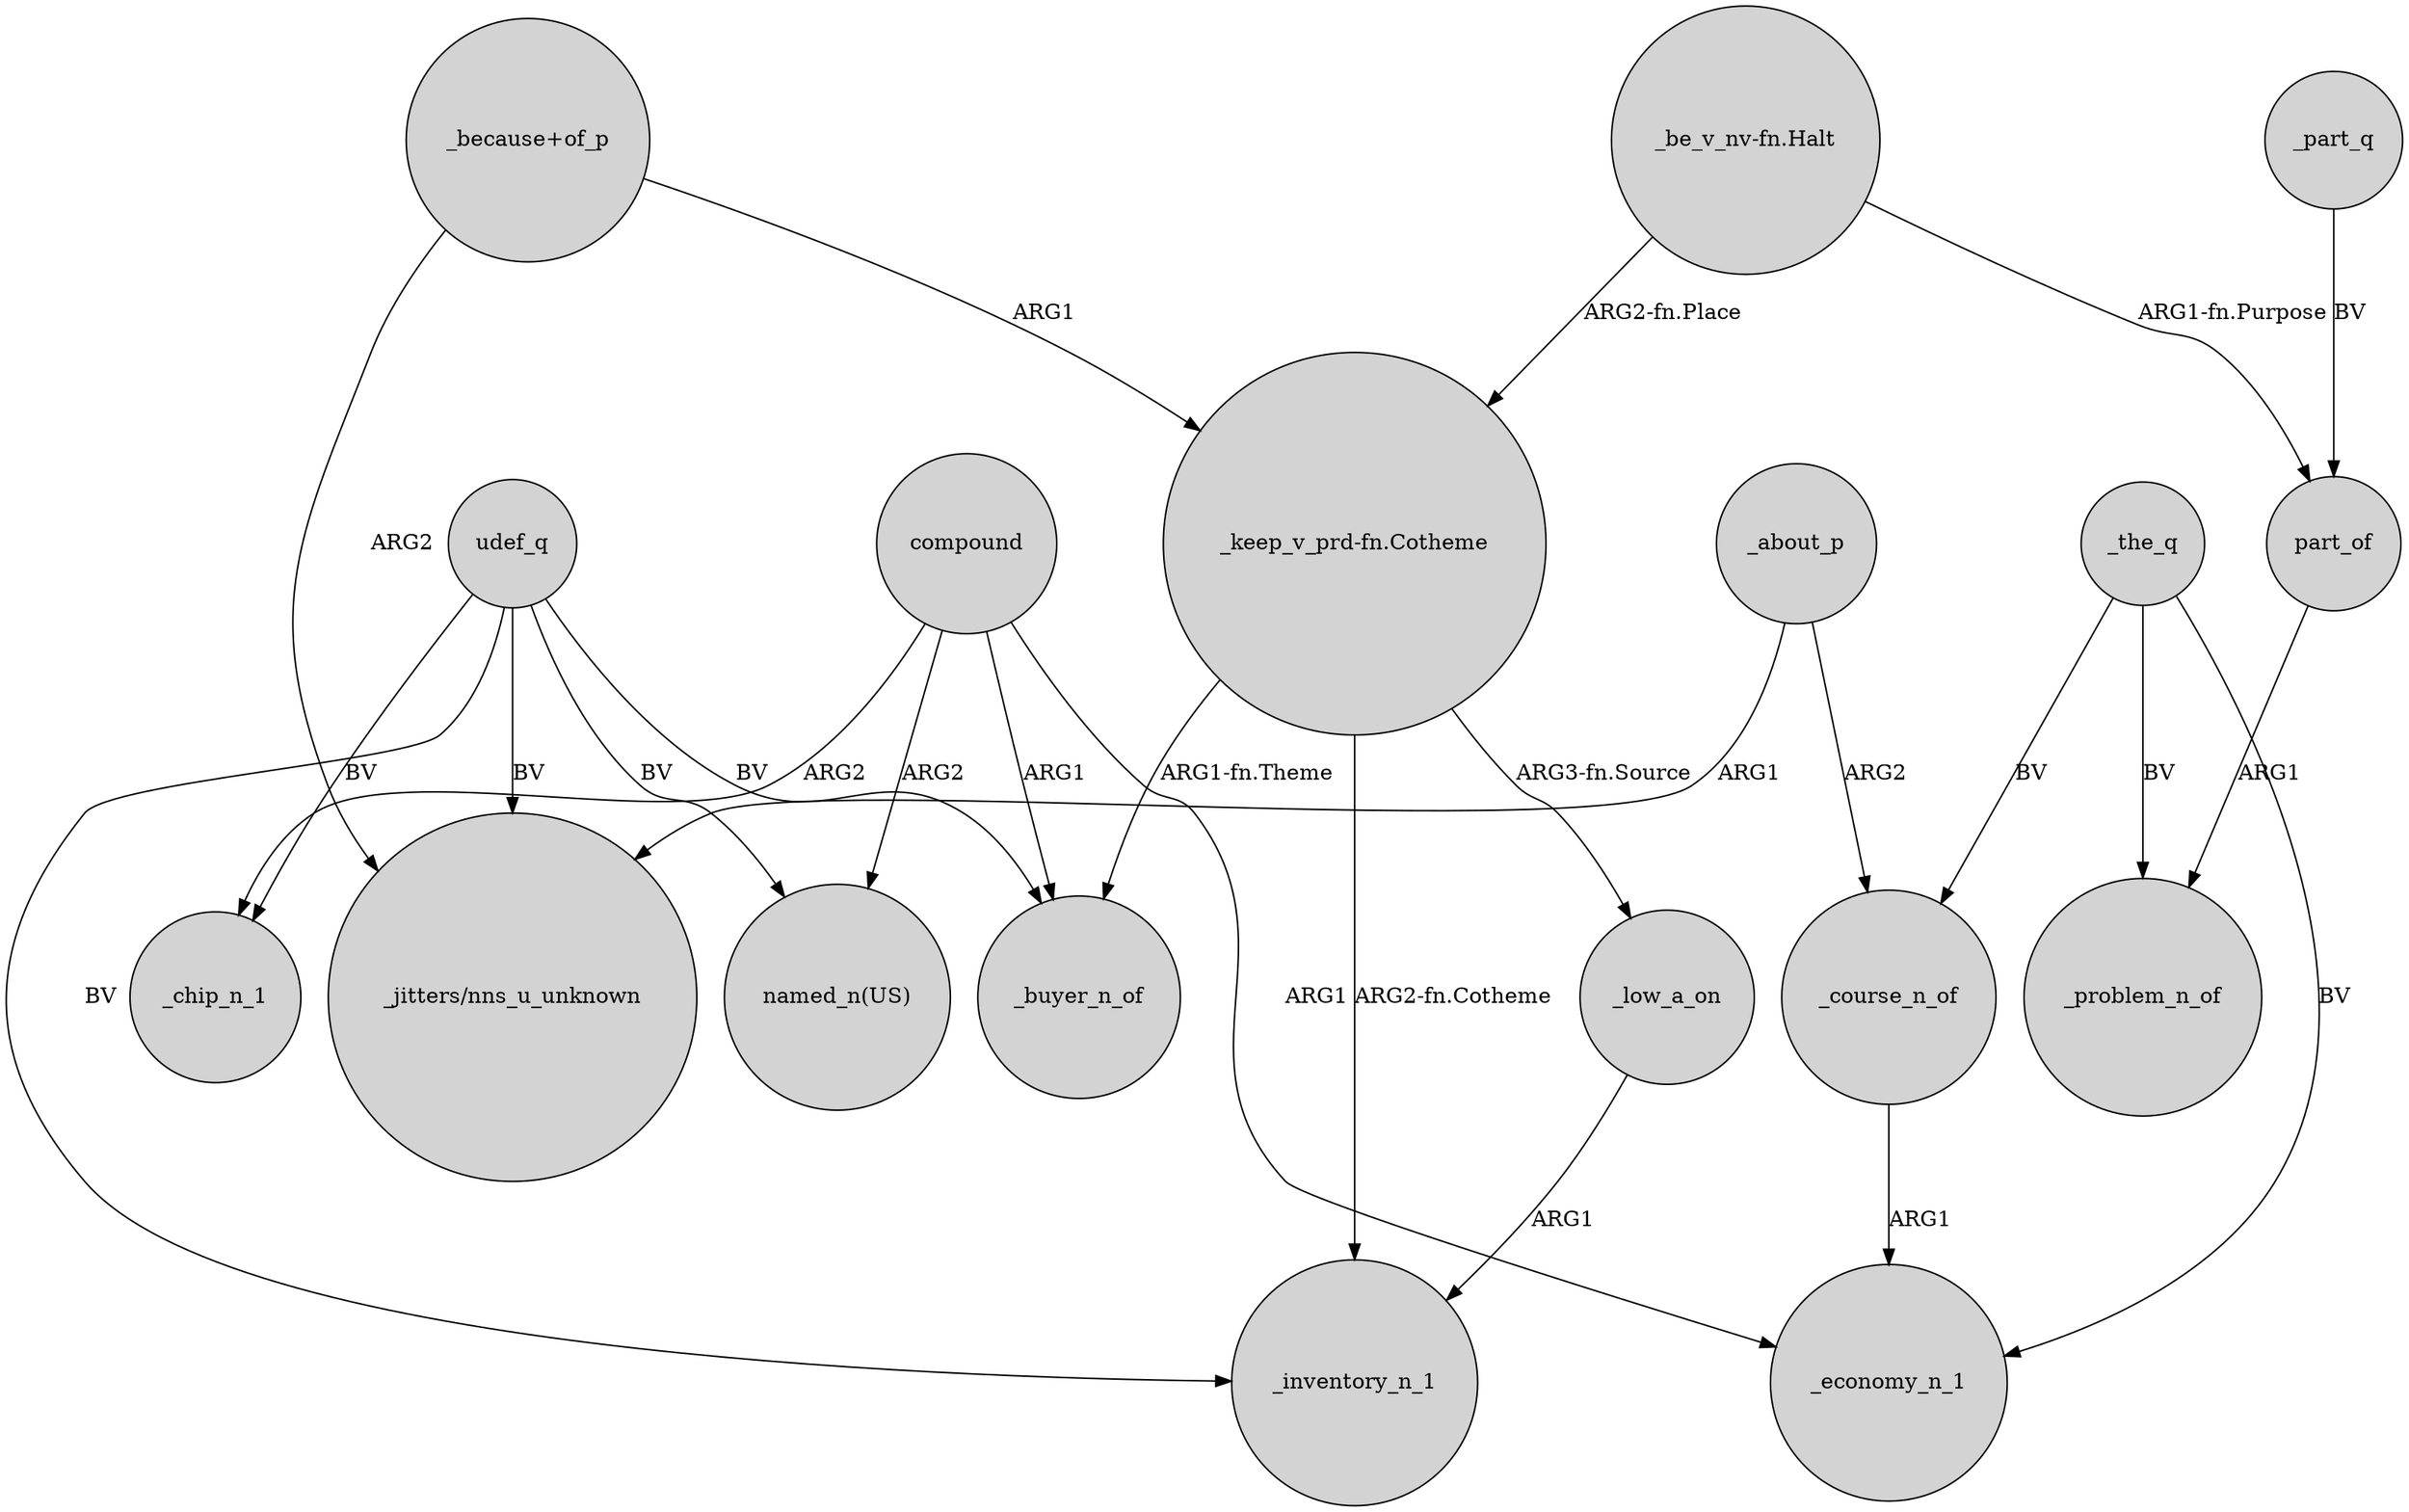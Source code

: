 digraph {
	node [shape=circle style=filled]
	"_keep_v_prd-fn.Cotheme" -> _inventory_n_1 [label="ARG2-fn.Cotheme"]
	compound -> _buyer_n_of [label=ARG1]
	"_be_v_nv-fn.Halt" -> "_keep_v_prd-fn.Cotheme" [label="ARG2-fn.Place"]
	udef_q -> _chip_n_1 [label=BV]
	"_keep_v_prd-fn.Cotheme" -> _low_a_on [label="ARG3-fn.Source"]
	"_keep_v_prd-fn.Cotheme" -> _buyer_n_of [label="ARG1-fn.Theme"]
	_part_q -> part_of [label=BV]
	"_be_v_nv-fn.Halt" -> part_of [label="ARG1-fn.Purpose"]
	_about_p -> _course_n_of [label=ARG2]
	"_because+of_p" -> "_jitters/nns_u_unknown" [label=ARG2]
	_course_n_of -> _economy_n_1 [label=ARG1]
	_low_a_on -> _inventory_n_1 [label=ARG1]
	compound -> "named_n(US)" [label=ARG2]
	udef_q -> _buyer_n_of [label=BV]
	_the_q -> _problem_n_of [label=BV]
	udef_q -> _inventory_n_1 [label=BV]
	compound -> _economy_n_1 [label=ARG1]
	"_because+of_p" -> "_keep_v_prd-fn.Cotheme" [label=ARG1]
	_the_q -> _course_n_of [label=BV]
	udef_q -> "named_n(US)" [label=BV]
	_about_p -> "_jitters/nns_u_unknown" [label=ARG1]
	compound -> _chip_n_1 [label=ARG2]
	part_of -> _problem_n_of [label=ARG1]
	udef_q -> "_jitters/nns_u_unknown" [label=BV]
	_the_q -> _economy_n_1 [label=BV]
}
